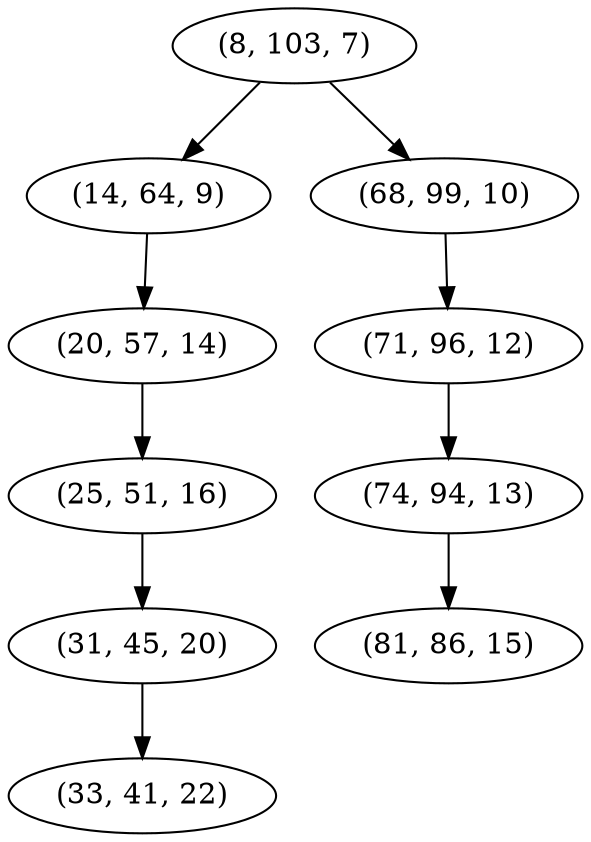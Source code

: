 digraph tree {
    "(8, 103, 7)";
    "(14, 64, 9)";
    "(20, 57, 14)";
    "(25, 51, 16)";
    "(31, 45, 20)";
    "(33, 41, 22)";
    "(68, 99, 10)";
    "(71, 96, 12)";
    "(74, 94, 13)";
    "(81, 86, 15)";
    "(8, 103, 7)" -> "(14, 64, 9)";
    "(8, 103, 7)" -> "(68, 99, 10)";
    "(14, 64, 9)" -> "(20, 57, 14)";
    "(20, 57, 14)" -> "(25, 51, 16)";
    "(25, 51, 16)" -> "(31, 45, 20)";
    "(31, 45, 20)" -> "(33, 41, 22)";
    "(68, 99, 10)" -> "(71, 96, 12)";
    "(71, 96, 12)" -> "(74, 94, 13)";
    "(74, 94, 13)" -> "(81, 86, 15)";
}
